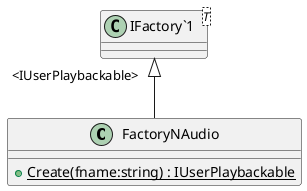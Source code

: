 @startuml
class FactoryNAudio {
    + {static} Create(fname:string) : IUserPlaybackable
}
class "IFactory`1"<T> {
}
"IFactory`1" "<IUserPlaybackable>" <|-- FactoryNAudio
@enduml
